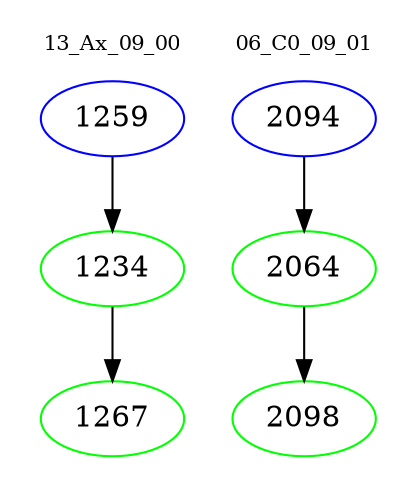 digraph{
subgraph cluster_0 {
color = white
label = "13_Ax_09_00";
fontsize=10;
T0_1259 [label="1259", color="blue"]
T0_1259 -> T0_1234 [color="black"]
T0_1234 [label="1234", color="green"]
T0_1234 -> T0_1267 [color="black"]
T0_1267 [label="1267", color="green"]
}
subgraph cluster_1 {
color = white
label = "06_C0_09_01";
fontsize=10;
T1_2094 [label="2094", color="blue"]
T1_2094 -> T1_2064 [color="black"]
T1_2064 [label="2064", color="green"]
T1_2064 -> T1_2098 [color="black"]
T1_2098 [label="2098", color="green"]
}
}
